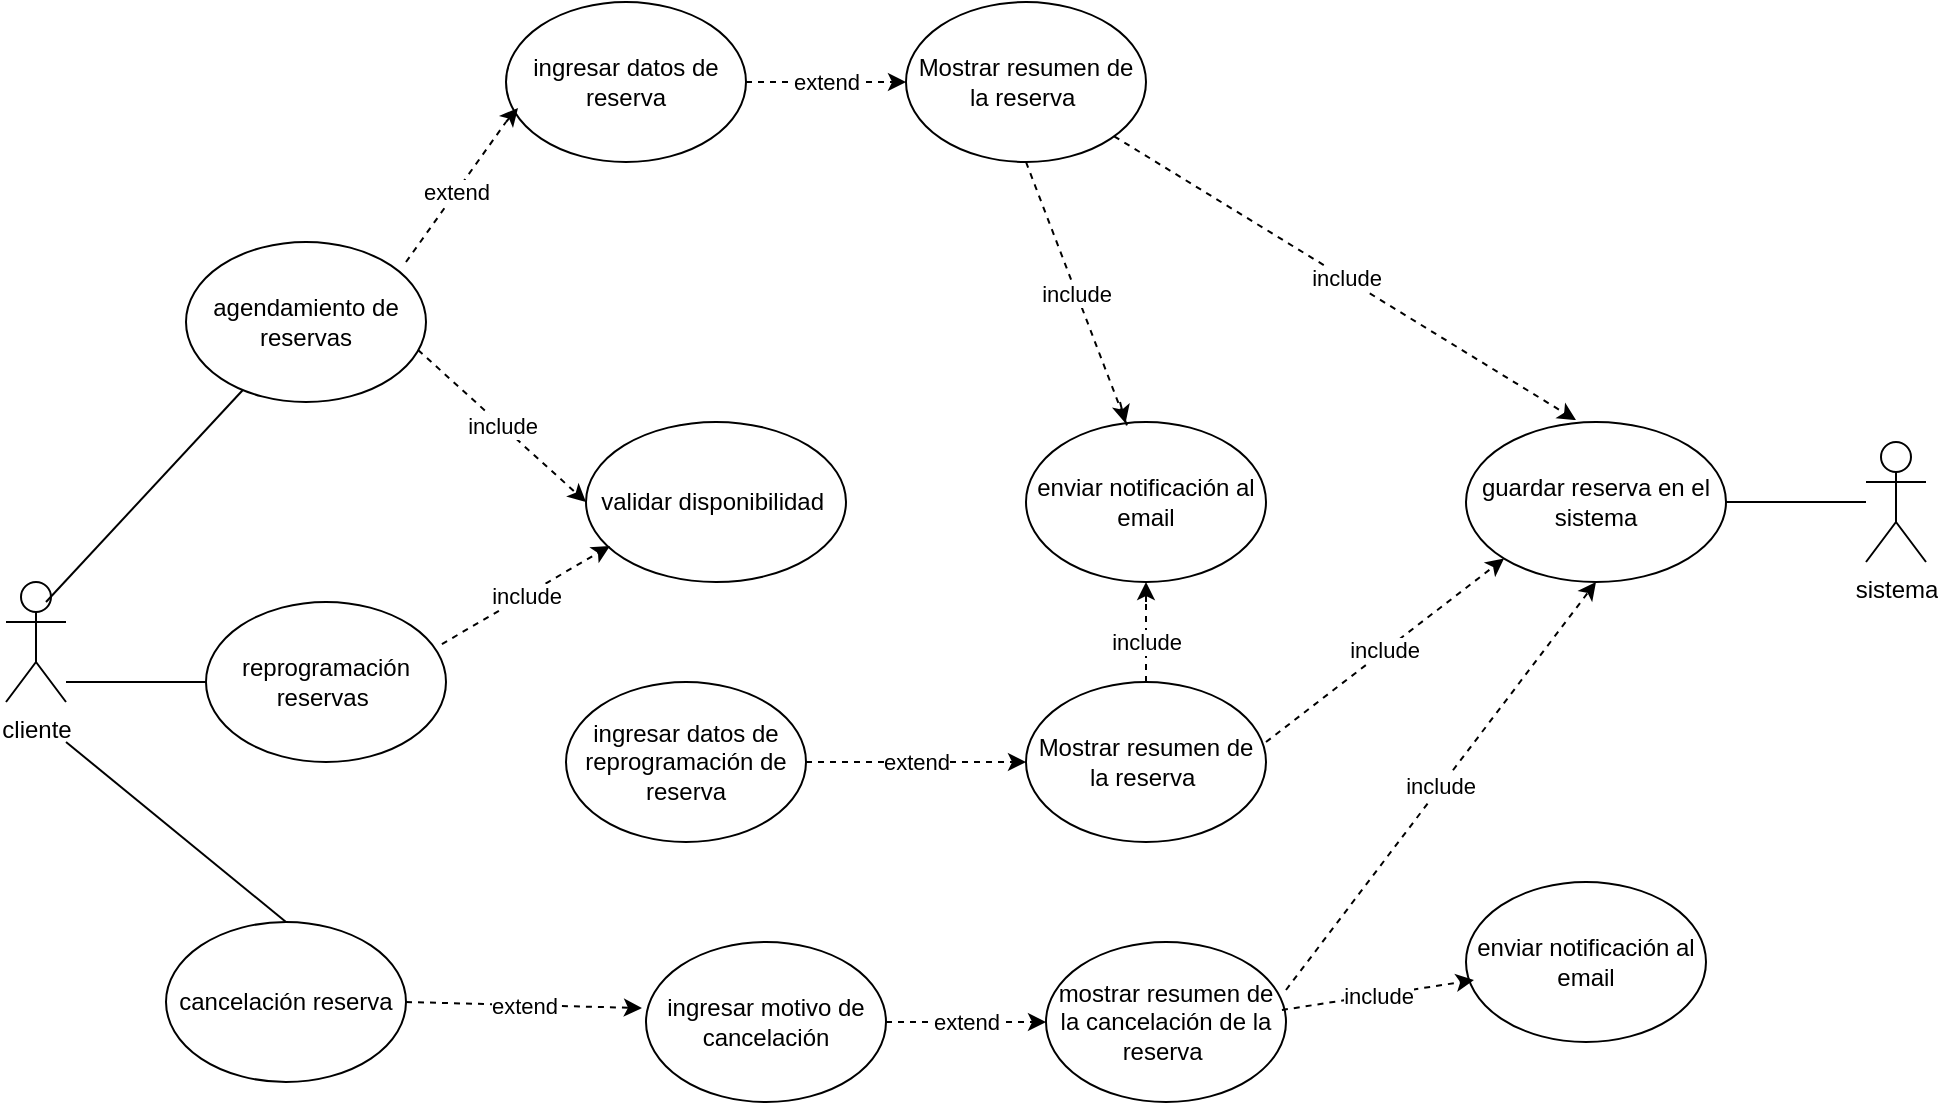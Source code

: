 <mxfile version="24.7.7">
  <diagram name="Página-1" id="KnoGwaJfarleWm4jVh1y">
    <mxGraphModel dx="1674" dy="772" grid="1" gridSize="10" guides="1" tooltips="1" connect="1" arrows="1" fold="1" page="1" pageScale="1" pageWidth="1169" pageHeight="827" math="0" shadow="0">
      <root>
        <mxCell id="0" />
        <mxCell id="1" parent="0" />
        <mxCell id="XnVL3MpwIO0AaOGEDMrH-1" value="cliente" style="shape=umlActor;verticalLabelPosition=bottom;verticalAlign=top;html=1;outlineConnect=0;" parent="1" vertex="1">
          <mxGeometry x="80" y="430" width="30" height="60" as="geometry" />
        </mxCell>
        <mxCell id="XnVL3MpwIO0AaOGEDMrH-2" value="agendamiento de reservas" style="ellipse;whiteSpace=wrap;html=1;" parent="1" vertex="1">
          <mxGeometry x="170" y="260" width="120" height="80" as="geometry" />
        </mxCell>
        <mxCell id="XnVL3MpwIO0AaOGEDMrH-4" value="ingresar datos de reserva" style="ellipse;whiteSpace=wrap;html=1;" parent="1" vertex="1">
          <mxGeometry x="330" y="140" width="120" height="80" as="geometry" />
        </mxCell>
        <mxCell id="XnVL3MpwIO0AaOGEDMrH-5" value="extend" style="endArrow=none;dashed=1;html=1;rounded=0;exitX=1;exitY=0.5;exitDx=0;exitDy=0;" parent="1" edge="1">
          <mxGeometry width="50" height="50" relative="1" as="geometry">
            <mxPoint x="280" y="270" as="sourcePoint" />
            <mxPoint x="330" y="200" as="targetPoint" />
          </mxGeometry>
        </mxCell>
        <mxCell id="XnVL3MpwIO0AaOGEDMrH-6" value="" style="endArrow=classic;html=1;rounded=0;entryX=0.06;entryY=0.66;entryDx=0;entryDy=0;entryPerimeter=0;" parent="1" edge="1">
          <mxGeometry width="50" height="50" relative="1" as="geometry">
            <mxPoint x="330" y="200" as="sourcePoint" />
            <mxPoint x="336" y="193" as="targetPoint" />
          </mxGeometry>
        </mxCell>
        <mxCell id="XnVL3MpwIO0AaOGEDMrH-7" value="validar disponibilidad&amp;nbsp;" style="ellipse;whiteSpace=wrap;html=1;" parent="1" vertex="1">
          <mxGeometry x="370" y="350" width="130" height="80" as="geometry" />
        </mxCell>
        <mxCell id="XnVL3MpwIO0AaOGEDMrH-13" value="Mostrar resumen de la reserva&amp;nbsp;" style="ellipse;whiteSpace=wrap;html=1;" parent="1" vertex="1">
          <mxGeometry x="530" y="140" width="120" height="80" as="geometry" />
        </mxCell>
        <mxCell id="XnVL3MpwIO0AaOGEDMrH-17" value="guardar reserva en el sistema" style="ellipse;whiteSpace=wrap;html=1;" parent="1" vertex="1">
          <mxGeometry x="810" y="350" width="130" height="80" as="geometry" />
        </mxCell>
        <mxCell id="XnVL3MpwIO0AaOGEDMrH-22" value="sistema" style="shape=umlActor;verticalLabelPosition=bottom;verticalAlign=top;html=1;outlineConnect=0;" parent="1" vertex="1">
          <mxGeometry x="1010" y="360" width="30" height="60" as="geometry" />
        </mxCell>
        <mxCell id="XnVL3MpwIO0AaOGEDMrH-23" value="" style="endArrow=none;html=1;rounded=0;exitX=1;exitY=0.5;exitDx=0;exitDy=0;" parent="1" source="XnVL3MpwIO0AaOGEDMrH-17" target="XnVL3MpwIO0AaOGEDMrH-22" edge="1">
          <mxGeometry width="50" height="50" relative="1" as="geometry">
            <mxPoint x="930" y="180" as="sourcePoint" />
            <mxPoint x="980" y="130" as="targetPoint" />
          </mxGeometry>
        </mxCell>
        <mxCell id="XnVL3MpwIO0AaOGEDMrH-25" value="reprogramación reservas&amp;nbsp;" style="ellipse;whiteSpace=wrap;html=1;" parent="1" vertex="1">
          <mxGeometry x="180" y="440" width="120" height="80" as="geometry" />
        </mxCell>
        <mxCell id="XnVL3MpwIO0AaOGEDMrH-28" value="ingresar datos de reprogramación de reserva" style="ellipse;whiteSpace=wrap;html=1;" parent="1" vertex="1">
          <mxGeometry x="360" y="480" width="120" height="80" as="geometry" />
        </mxCell>
        <mxCell id="XnVL3MpwIO0AaOGEDMrH-14" value="enviar notificación al email" style="ellipse;whiteSpace=wrap;html=1;" parent="1" vertex="1">
          <mxGeometry x="590" y="350" width="120" height="80" as="geometry" />
        </mxCell>
        <mxCell id="XnVL3MpwIO0AaOGEDMrH-33" value="include" style="endArrow=none;dashed=1;html=1;rounded=0;exitX=1;exitY=0.5;exitDx=0;exitDy=0;entryX=0.425;entryY=0.038;entryDx=0;entryDy=0;entryPerimeter=0;" parent="1" target="XnVL3MpwIO0AaOGEDMrH-14" edge="1">
          <mxGeometry width="50" height="50" relative="1" as="geometry">
            <mxPoint x="590" y="220" as="sourcePoint" />
            <mxPoint x="780" y="360" as="targetPoint" />
          </mxGeometry>
        </mxCell>
        <mxCell id="XnVL3MpwIO0AaOGEDMrH-34" value="" style="endArrow=classic;html=1;rounded=0;" parent="1" target="XnVL3MpwIO0AaOGEDMrH-14" edge="1">
          <mxGeometry width="50" height="50" relative="1" as="geometry">
            <mxPoint x="637" y="340" as="sourcePoint" />
            <mxPoint x="650" y="354" as="targetPoint" />
          </mxGeometry>
        </mxCell>
        <mxCell id="XnVL3MpwIO0AaOGEDMrH-35" value="Mostrar resumen de la reserva&amp;nbsp;" style="ellipse;whiteSpace=wrap;html=1;" parent="1" vertex="1">
          <mxGeometry x="590" y="480" width="120" height="80" as="geometry" />
        </mxCell>
        <mxCell id="XnVL3MpwIO0AaOGEDMrH-55" value="include" style="endArrow=none;dashed=1;html=1;rounded=0;exitX=0.5;exitY=0;exitDx=0;exitDy=0;" parent="1" source="XnVL3MpwIO0AaOGEDMrH-35" edge="1">
          <mxGeometry width="50" height="50" relative="1" as="geometry">
            <mxPoint x="740" y="414" as="sourcePoint" />
            <mxPoint x="650" y="440" as="targetPoint" />
          </mxGeometry>
        </mxCell>
        <mxCell id="XnVL3MpwIO0AaOGEDMrH-56" value="" style="endArrow=classic;html=1;rounded=0;entryX=0.5;entryY=1;entryDx=0;entryDy=0;" parent="1" target="XnVL3MpwIO0AaOGEDMrH-14" edge="1">
          <mxGeometry width="50" height="50" relative="1" as="geometry">
            <mxPoint x="650" y="440" as="sourcePoint" />
            <mxPoint x="827" y="487" as="targetPoint" />
          </mxGeometry>
        </mxCell>
        <mxCell id="XnVL3MpwIO0AaOGEDMrH-59" value="cancelación reserva" style="ellipse;whiteSpace=wrap;html=1;" parent="1" vertex="1">
          <mxGeometry x="160" y="600" width="120" height="80" as="geometry" />
        </mxCell>
        <mxCell id="XnVL3MpwIO0AaOGEDMrH-60" value="ingresar motivo de cancelación" style="ellipse;whiteSpace=wrap;html=1;" parent="1" vertex="1">
          <mxGeometry x="400" y="610" width="120" height="80" as="geometry" />
        </mxCell>
        <mxCell id="XnVL3MpwIO0AaOGEDMrH-61" value="mostrar resumen de la cancelación de la reserva&amp;nbsp;" style="ellipse;whiteSpace=wrap;html=1;" parent="1" vertex="1">
          <mxGeometry x="600" y="610" width="120" height="80" as="geometry" />
        </mxCell>
        <mxCell id="XnVL3MpwIO0AaOGEDMrH-62" value="enviar notificación al email" style="ellipse;whiteSpace=wrap;html=1;" parent="1" vertex="1">
          <mxGeometry x="810" y="580" width="120" height="80" as="geometry" />
        </mxCell>
        <mxCell id="XnVL3MpwIO0AaOGEDMrH-73" value="include" style="endArrow=classic;html=1;rounded=0;dashed=1;strokeColor=default;align=center;verticalAlign=middle;fontFamily=Helvetica;fontSize=11;fontColor=default;labelBackgroundColor=default;entryX=0.5;entryY=1;entryDx=0;entryDy=0;exitX=1;exitY=0.3;exitDx=0;exitDy=0;exitPerimeter=0;" parent="1" source="XnVL3MpwIO0AaOGEDMrH-61" target="XnVL3MpwIO0AaOGEDMrH-17" edge="1">
          <mxGeometry width="50" height="50" relative="1" as="geometry">
            <mxPoint x="470" y="330" as="sourcePoint" />
            <mxPoint x="520" y="280" as="targetPoint" />
          </mxGeometry>
        </mxCell>
        <mxCell id="XnVL3MpwIO0AaOGEDMrH-74" value="include" style="endArrow=classic;html=1;rounded=0;dashed=1;strokeColor=default;align=center;verticalAlign=middle;fontFamily=Helvetica;fontSize=11;fontColor=default;labelBackgroundColor=default;entryX=0.033;entryY=0.613;entryDx=0;entryDy=0;entryPerimeter=0;exitX=0.983;exitY=0.425;exitDx=0;exitDy=0;exitPerimeter=0;" parent="1" source="XnVL3MpwIO0AaOGEDMrH-61" target="XnVL3MpwIO0AaOGEDMrH-62" edge="1">
          <mxGeometry width="50" height="50" relative="1" as="geometry">
            <mxPoint x="480" y="340" as="sourcePoint" />
            <mxPoint x="530" y="290" as="targetPoint" />
          </mxGeometry>
        </mxCell>
        <mxCell id="XnVL3MpwIO0AaOGEDMrH-75" value="include" style="endArrow=classic;html=1;rounded=0;dashed=1;strokeColor=default;align=center;verticalAlign=middle;fontFamily=Helvetica;fontSize=11;fontColor=default;labelBackgroundColor=default;entryX=0;entryY=1;entryDx=0;entryDy=0;exitX=1;exitY=0.375;exitDx=0;exitDy=0;exitPerimeter=0;" parent="1" source="XnVL3MpwIO0AaOGEDMrH-35" target="XnVL3MpwIO0AaOGEDMrH-17" edge="1">
          <mxGeometry width="50" height="50" relative="1" as="geometry">
            <mxPoint x="490" y="350" as="sourcePoint" />
            <mxPoint x="540" y="300" as="targetPoint" />
          </mxGeometry>
        </mxCell>
        <mxCell id="XnVL3MpwIO0AaOGEDMrH-76" value="include" style="endArrow=classic;html=1;rounded=0;dashed=1;strokeColor=default;align=center;verticalAlign=middle;fontFamily=Helvetica;fontSize=11;fontColor=default;labelBackgroundColor=default;entryX=0.423;entryY=-0.012;entryDx=0;entryDy=0;entryPerimeter=0;" parent="1" source="XnVL3MpwIO0AaOGEDMrH-13" target="XnVL3MpwIO0AaOGEDMrH-17" edge="1">
          <mxGeometry width="50" height="50" relative="1" as="geometry">
            <mxPoint x="500" y="360" as="sourcePoint" />
            <mxPoint x="550" y="310" as="targetPoint" />
          </mxGeometry>
        </mxCell>
        <mxCell id="XnVL3MpwIO0AaOGEDMrH-77" value="include" style="endArrow=classic;html=1;rounded=0;dashed=1;strokeColor=default;align=center;verticalAlign=middle;fontFamily=Helvetica;fontSize=11;fontColor=default;labelBackgroundColor=default;exitX=0.983;exitY=0.263;exitDx=0;exitDy=0;exitPerimeter=0;entryX=0.092;entryY=0.775;entryDx=0;entryDy=0;entryPerimeter=0;" parent="1" source="XnVL3MpwIO0AaOGEDMrH-25" target="XnVL3MpwIO0AaOGEDMrH-7" edge="1">
          <mxGeometry width="50" height="50" relative="1" as="geometry">
            <mxPoint x="510" y="370" as="sourcePoint" />
            <mxPoint x="560" y="320" as="targetPoint" />
          </mxGeometry>
        </mxCell>
        <mxCell id="XnVL3MpwIO0AaOGEDMrH-78" value="include" style="endArrow=classic;html=1;rounded=0;dashed=1;strokeColor=default;align=center;verticalAlign=middle;fontFamily=Helvetica;fontSize=11;fontColor=default;labelBackgroundColor=default;exitX=0.967;exitY=0.675;exitDx=0;exitDy=0;exitPerimeter=0;entryX=0;entryY=0.5;entryDx=0;entryDy=0;" parent="1" source="XnVL3MpwIO0AaOGEDMrH-2" target="XnVL3MpwIO0AaOGEDMrH-7" edge="1">
          <mxGeometry width="50" height="50" relative="1" as="geometry">
            <mxPoint x="520" y="380" as="sourcePoint" />
            <mxPoint x="570" y="330" as="targetPoint" />
          </mxGeometry>
        </mxCell>
        <mxCell id="XnVL3MpwIO0AaOGEDMrH-82" value="extend" style="endArrow=classic;html=1;rounded=0;dashed=1;strokeColor=default;align=center;verticalAlign=middle;fontFamily=Helvetica;fontSize=11;fontColor=default;labelBackgroundColor=default;exitX=1;exitY=0.5;exitDx=0;exitDy=0;entryX=0;entryY=0.5;entryDx=0;entryDy=0;" parent="1" source="XnVL3MpwIO0AaOGEDMrH-28" target="XnVL3MpwIO0AaOGEDMrH-35" edge="1">
          <mxGeometry width="50" height="50" relative="1" as="geometry">
            <mxPoint x="200" y="535" as="sourcePoint" />
            <mxPoint x="364" y="591" as="targetPoint" />
          </mxGeometry>
        </mxCell>
        <mxCell id="XnVL3MpwIO0AaOGEDMrH-83" value="extend" style="endArrow=classic;html=1;rounded=0;dashed=1;strokeColor=default;align=center;verticalAlign=middle;fontFamily=Helvetica;fontSize=11;fontColor=default;labelBackgroundColor=default;exitX=1;exitY=0.5;exitDx=0;exitDy=0;entryX=-0.017;entryY=0.413;entryDx=0;entryDy=0;entryPerimeter=0;" parent="1" source="XnVL3MpwIO0AaOGEDMrH-59" target="XnVL3MpwIO0AaOGEDMrH-60" edge="1">
          <mxGeometry width="50" height="50" relative="1" as="geometry">
            <mxPoint x="210" y="545" as="sourcePoint" />
            <mxPoint x="374" y="601" as="targetPoint" />
          </mxGeometry>
        </mxCell>
        <mxCell id="XnVL3MpwIO0AaOGEDMrH-84" value="extend" style="endArrow=classic;html=1;rounded=0;dashed=1;strokeColor=default;align=center;verticalAlign=middle;fontFamily=Helvetica;fontSize=11;fontColor=default;labelBackgroundColor=default;exitX=1;exitY=0.5;exitDx=0;exitDy=0;entryX=0;entryY=0.5;entryDx=0;entryDy=0;" parent="1" target="XnVL3MpwIO0AaOGEDMrH-13" edge="1">
          <mxGeometry width="50" height="50" relative="1" as="geometry">
            <mxPoint x="450" y="180" as="sourcePoint" />
            <mxPoint x="614" y="236" as="targetPoint" />
          </mxGeometry>
        </mxCell>
        <mxCell id="XnVL3MpwIO0AaOGEDMrH-85" value="extend" style="endArrow=classic;html=1;rounded=0;dashed=1;strokeColor=default;align=center;verticalAlign=middle;fontFamily=Helvetica;fontSize=11;fontColor=default;labelBackgroundColor=default;exitX=1;exitY=0.5;exitDx=0;exitDy=0;entryX=0;entryY=0.5;entryDx=0;entryDy=0;" parent="1" source="XnVL3MpwIO0AaOGEDMrH-60" target="XnVL3MpwIO0AaOGEDMrH-61" edge="1">
          <mxGeometry width="50" height="50" relative="1" as="geometry">
            <mxPoint x="230" y="565" as="sourcePoint" />
            <mxPoint x="394" y="621" as="targetPoint" />
          </mxGeometry>
        </mxCell>
        <mxCell id="JAeoiBDciiTepsaA79OK-8" value="" style="endArrow=none;html=1;rounded=0;entryX=0;entryY=0.5;entryDx=0;entryDy=0;" edge="1" parent="1" target="XnVL3MpwIO0AaOGEDMrH-25">
          <mxGeometry width="50" height="50" relative="1" as="geometry">
            <mxPoint x="110" y="480" as="sourcePoint" />
            <mxPoint x="170" y="480" as="targetPoint" />
          </mxGeometry>
        </mxCell>
        <mxCell id="JAeoiBDciiTepsaA79OK-9" value="" style="endArrow=none;html=1;rounded=0;" edge="1" parent="1" target="XnVL3MpwIO0AaOGEDMrH-2">
          <mxGeometry width="50" height="50" relative="1" as="geometry">
            <mxPoint x="100" y="440" as="sourcePoint" />
            <mxPoint x="150" y="390" as="targetPoint" />
          </mxGeometry>
        </mxCell>
        <mxCell id="JAeoiBDciiTepsaA79OK-10" value="" style="endArrow=none;html=1;rounded=0;exitX=0.5;exitY=0;exitDx=0;exitDy=0;" edge="1" parent="1" source="XnVL3MpwIO0AaOGEDMrH-59">
          <mxGeometry width="50" height="50" relative="1" as="geometry">
            <mxPoint x="60" y="560" as="sourcePoint" />
            <mxPoint x="110" y="510" as="targetPoint" />
          </mxGeometry>
        </mxCell>
      </root>
    </mxGraphModel>
  </diagram>
</mxfile>
